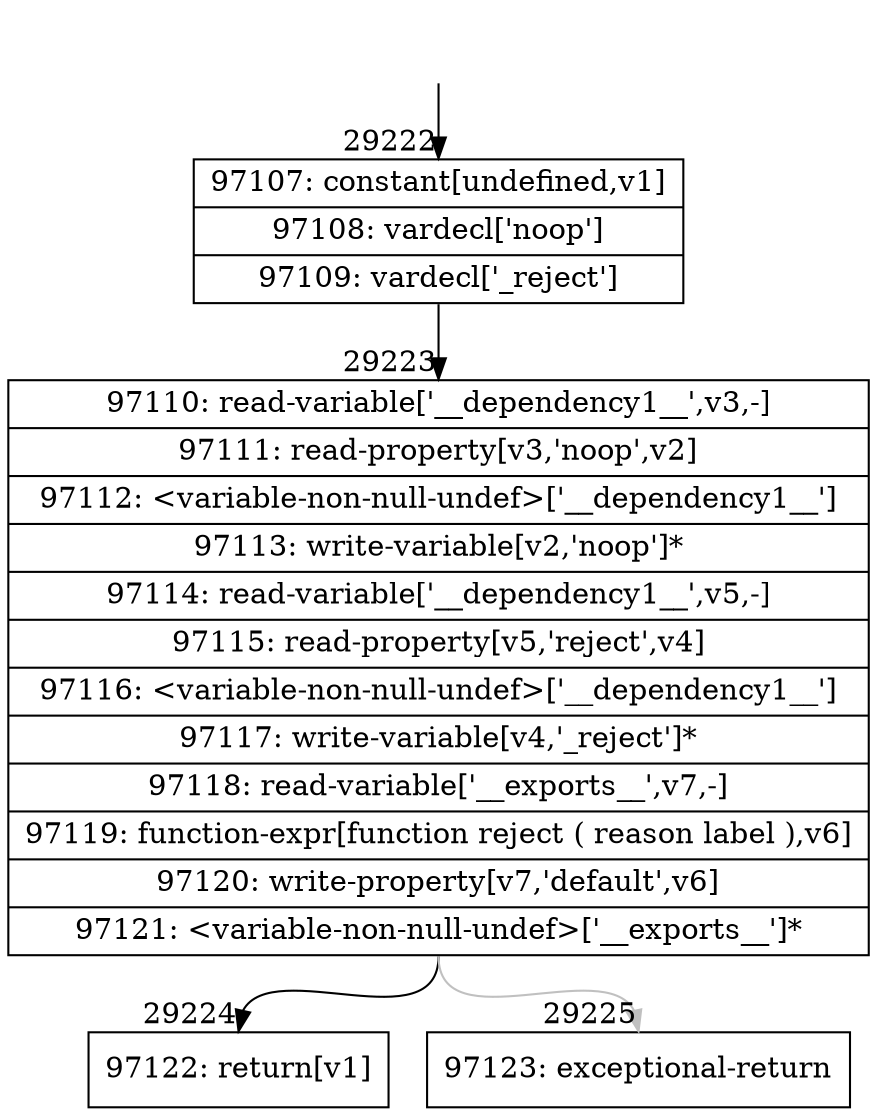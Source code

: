 digraph {
rankdir="TD"
BB_entry2587[shape=none,label=""];
BB_entry2587 -> BB29222 [tailport=s, headport=n, headlabel="    29222"]
BB29222 [shape=record label="{97107: constant[undefined,v1]|97108: vardecl['noop']|97109: vardecl['_reject']}" ] 
BB29222 -> BB29223 [tailport=s, headport=n, headlabel="      29223"]
BB29223 [shape=record label="{97110: read-variable['__dependency1__',v3,-]|97111: read-property[v3,'noop',v2]|97112: \<variable-non-null-undef\>['__dependency1__']|97113: write-variable[v2,'noop']*|97114: read-variable['__dependency1__',v5,-]|97115: read-property[v5,'reject',v4]|97116: \<variable-non-null-undef\>['__dependency1__']|97117: write-variable[v4,'_reject']*|97118: read-variable['__exports__',v7,-]|97119: function-expr[function reject ( reason label ),v6]|97120: write-property[v7,'default',v6]|97121: \<variable-non-null-undef\>['__exports__']*}" ] 
BB29223 -> BB29224 [tailport=s, headport=n, headlabel="      29224"]
BB29223 -> BB29225 [tailport=s, headport=n, color=gray, headlabel="      29225"]
BB29224 [shape=record label="{97122: return[v1]}" ] 
BB29225 [shape=record label="{97123: exceptional-return}" ] 
//#$~ 52757
}
